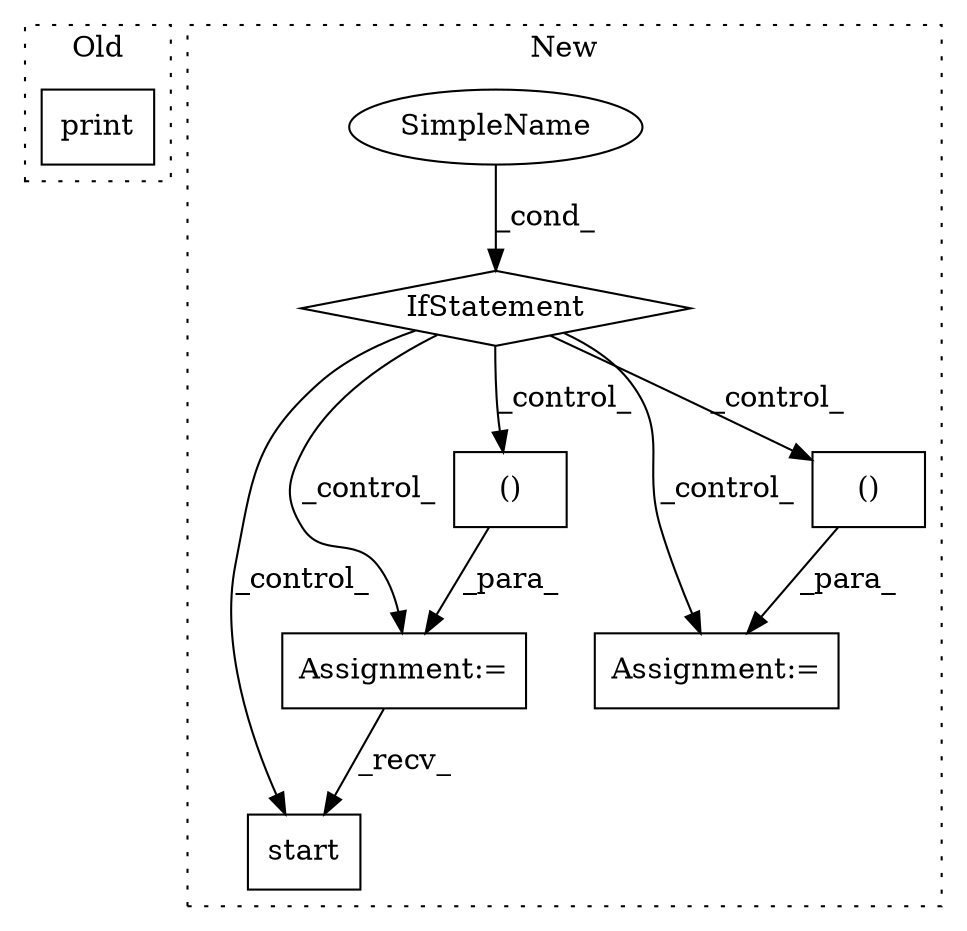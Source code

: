 digraph G {
subgraph cluster0 {
1 [label="print" a="32" s="23928,23975" l="6,1" shape="box"];
label = "Old";
style="dotted";
}
subgraph cluster1 {
2 [label="start" a="32" s="24682" l="7" shape="box"];
3 [label="Assignment:=" a="7" s="24584" l="1" shape="box"];
4 [label="()" a="106" s="24611" l="19" shape="box"];
5 [label="IfStatement" a="25" s="24424,24439" l="4,2" shape="diamond"];
6 [label="SimpleName" a="42" s="24428" l="11" shape="ellipse"];
7 [label="Assignment:=" a="7" s="24462" l="1" shape="box"];
8 [label="()" a="106" s="24550" l="19" shape="box"];
label = "New";
style="dotted";
}
3 -> 2 [label="_recv_"];
4 -> 3 [label="_para_"];
5 -> 4 [label="_control_"];
5 -> 3 [label="_control_"];
5 -> 7 [label="_control_"];
5 -> 2 [label="_control_"];
5 -> 8 [label="_control_"];
6 -> 5 [label="_cond_"];
8 -> 7 [label="_para_"];
}